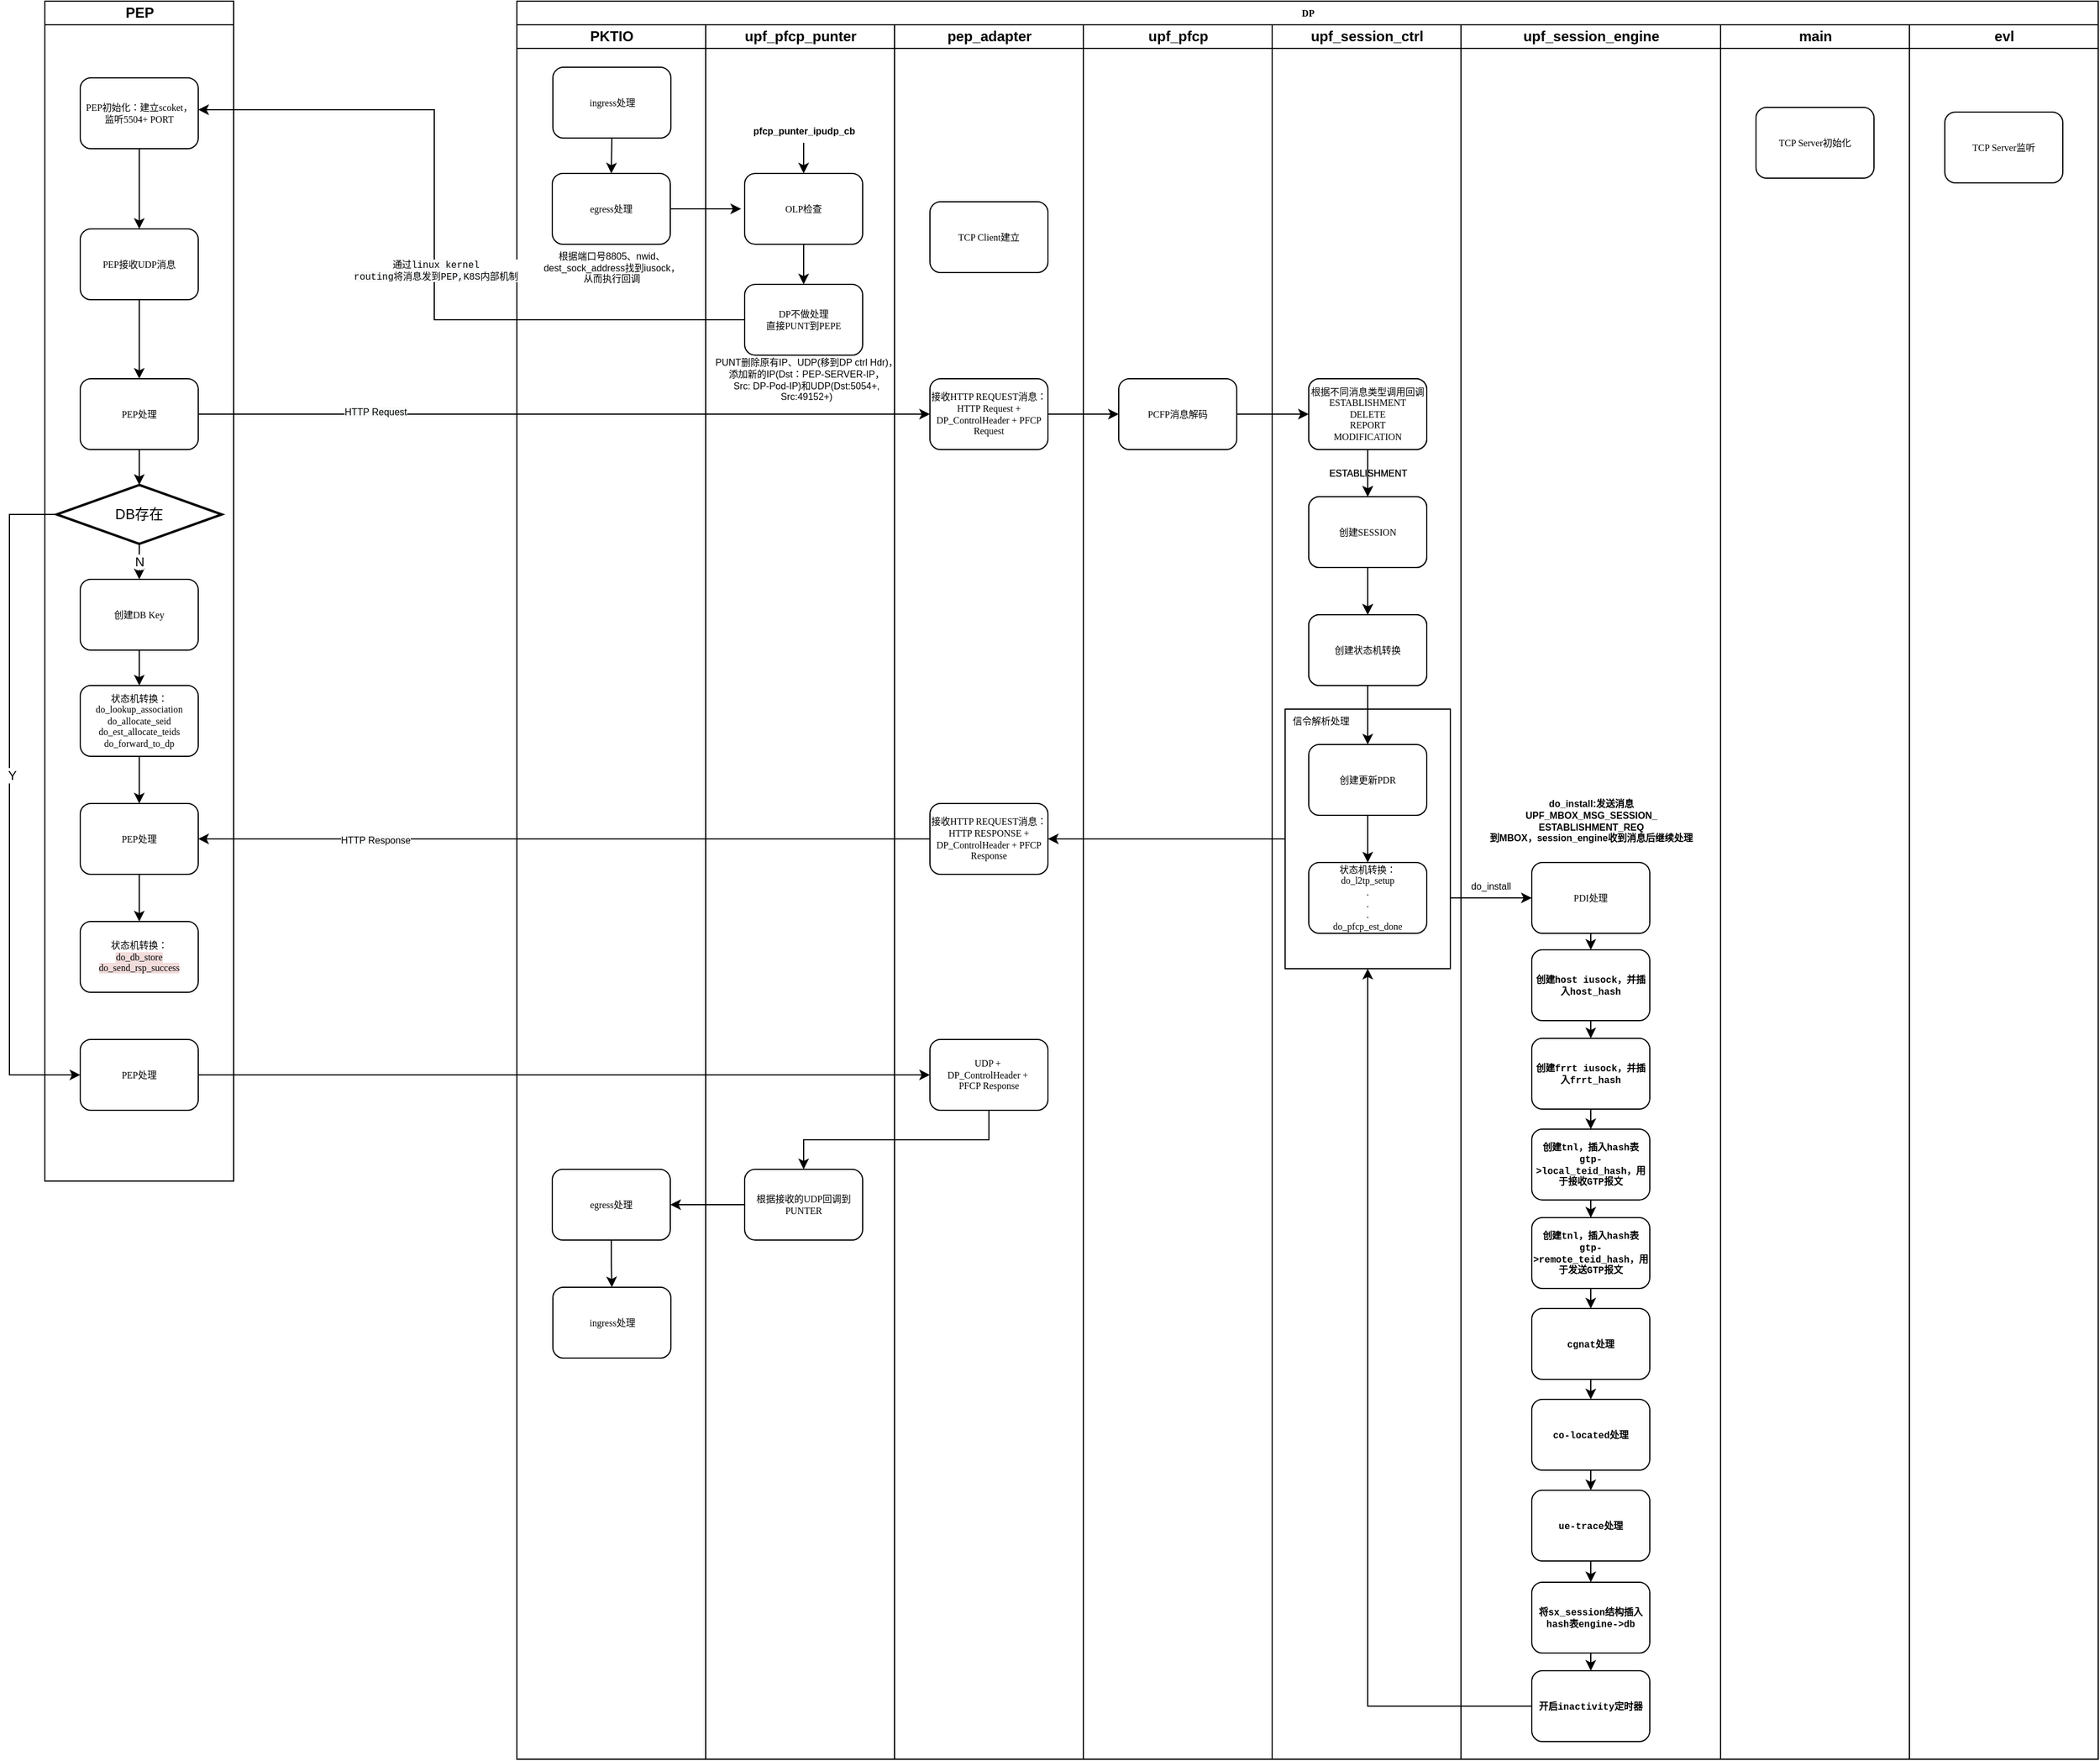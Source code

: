 <mxfile version="17.4.5" type="github" pages="2">
  <diagram name="Page-1" id="74e2e168-ea6b-b213-b513-2b3c1d86103e">
    <mxGraphModel dx="2081" dy="548" grid="1" gridSize="10" guides="1" tooltips="1" connect="1" arrows="1" fold="1" page="1" pageScale="1" pageWidth="1100" pageHeight="850" background="none" math="0" shadow="0">
      <root>
        <mxCell id="0" />
        <mxCell id="1" parent="0" />
        <mxCell id="77e6c97f196da883-1" value="DP" style="swimlane;html=1;childLayout=stackLayout;startSize=20;rounded=0;shadow=0;labelBackgroundColor=none;strokeWidth=1;fontFamily=Verdana;fontSize=8;align=center;" parent="1" vertex="1">
          <mxGeometry x="320" y="40" width="1340" height="1490" as="geometry" />
        </mxCell>
        <mxCell id="77e6c97f196da883-2" value="PKTIO" style="swimlane;html=1;startSize=20;fillColor=#FFFFFF;" parent="77e6c97f196da883-1" vertex="1">
          <mxGeometry y="20" width="160" height="1470" as="geometry" />
        </mxCell>
        <mxCell id="PcmKn_jxVm2dnXxpcMdr-72" value="ingress处理&lt;br&gt;" style="rounded=1;whiteSpace=wrap;html=1;shadow=0;labelBackgroundColor=none;strokeWidth=1;fontFamily=Verdana;fontSize=8;align=center;" parent="77e6c97f196da883-2" vertex="1">
          <mxGeometry x="30.5" y="36" width="100" height="60" as="geometry" />
        </mxCell>
        <mxCell id="PcmKn_jxVm2dnXxpcMdr-73" value="egress处理" style="rounded=1;whiteSpace=wrap;html=1;shadow=0;labelBackgroundColor=none;strokeWidth=1;fontFamily=Verdana;fontSize=8;align=center;" parent="77e6c97f196da883-2" vertex="1">
          <mxGeometry x="30" y="126" width="100" height="60" as="geometry" />
        </mxCell>
        <mxCell id="PcmKn_jxVm2dnXxpcMdr-80" style="edgeStyle=orthogonalEdgeStyle;rounded=0;orthogonalLoop=1;jettySize=auto;html=1;exitX=0.5;exitY=1;exitDx=0;exitDy=0;entryX=0.5;entryY=0;entryDx=0;entryDy=0;fontSize=12;fontColor=default;" parent="77e6c97f196da883-2" source="PcmKn_jxVm2dnXxpcMdr-72" target="PcmKn_jxVm2dnXxpcMdr-73" edge="1">
          <mxGeometry relative="1" as="geometry" />
        </mxCell>
        <mxCell id="OLZzonzuNLtUbl7lom3D-280" style="edgeStyle=orthogonalEdgeStyle;rounded=0;orthogonalLoop=1;jettySize=auto;html=1;entryX=0.5;entryY=0;entryDx=0;entryDy=0;" edge="1" parent="77e6c97f196da883-2" source="OLZzonzuNLtUbl7lom3D-277" target="OLZzonzuNLtUbl7lom3D-279">
          <mxGeometry relative="1" as="geometry" />
        </mxCell>
        <mxCell id="OLZzonzuNLtUbl7lom3D-277" value="egress处理" style="rounded=1;whiteSpace=wrap;html=1;shadow=0;labelBackgroundColor=none;strokeWidth=1;fontFamily=Verdana;fontSize=8;align=center;" vertex="1" parent="77e6c97f196da883-2">
          <mxGeometry x="30" y="970" width="100" height="60" as="geometry" />
        </mxCell>
        <mxCell id="OLZzonzuNLtUbl7lom3D-279" value="ingress处理&lt;br&gt;" style="rounded=1;whiteSpace=wrap;html=1;shadow=0;labelBackgroundColor=none;strokeWidth=1;fontFamily=Verdana;fontSize=8;align=center;" vertex="1" parent="77e6c97f196da883-2">
          <mxGeometry x="30.5" y="1070" width="100" height="60" as="geometry" />
        </mxCell>
        <mxCell id="OLZzonzuNLtUbl7lom3D-283" value="根据端口号8805、nwid、&lt;br style=&quot;font-size: 8px;&quot;&gt;dest_sock_address找到iusock，&lt;br style=&quot;font-size: 8px;&quot;&gt;从而执行回调" style="text;html=1;align=center;verticalAlign=middle;resizable=0;points=[];autosize=1;strokeColor=none;fillColor=none;fontSize=8;" vertex="1" parent="77e6c97f196da883-2">
          <mxGeometry x="15" y="186" width="130" height="40" as="geometry" />
        </mxCell>
        <mxCell id="77e6c97f196da883-4" value="pep_adapter" style="swimlane;html=1;startSize=20;" parent="77e6c97f196da883-1" vertex="1">
          <mxGeometry x="160" y="20" width="160" height="1470" as="geometry" />
        </mxCell>
        <mxCell id="77e6c97f196da883-5" value="upf_pfcp" style="swimlane;html=1;startSize=20;" parent="77e6c97f196da883-1" vertex="1">
          <mxGeometry x="320" y="20" width="160" height="1470" as="geometry" />
        </mxCell>
        <mxCell id="PcmKn_jxVm2dnXxpcMdr-3" style="edgeStyle=orthogonalEdgeStyle;rounded=0;orthogonalLoop=1;jettySize=auto;html=1;exitX=1;exitY=0.5;exitDx=0;exitDy=0;entryX=0;entryY=0.5;entryDx=0;entryDy=0;fontSize=8;fontColor=default;" parent="77e6c97f196da883-1" source="5H2dEKejfcK5RuCBQqFC-36" target="5H2dEKejfcK5RuCBQqFC-37" edge="1">
          <mxGeometry relative="1" as="geometry" />
        </mxCell>
        <mxCell id="77e6c97f196da883-6" value="upf_session_ctrl" style="swimlane;html=1;startSize=20;" parent="77e6c97f196da883-1" vertex="1">
          <mxGeometry x="480" y="20" width="160" height="1470" as="geometry" />
        </mxCell>
        <mxCell id="77e6c97f196da883-7" value="upf_session_ctrl" style="swimlane;html=1;startSize=20;" parent="77e6c97f196da883-1" vertex="1">
          <mxGeometry x="640" y="20" width="160" height="1470" as="geometry">
            <mxRectangle x="640" y="20" width="30" height="1000" as="alternateBounds" />
          </mxGeometry>
        </mxCell>
        <mxCell id="PcmKn_jxVm2dnXxpcMdr-50" value="&lt;span style=&quot;background-color: rgb(255 , 255 , 255)&quot;&gt;upf_pfcp_punter&lt;/span&gt;" style="swimlane;html=1;startSize=20;" parent="77e6c97f196da883-7" vertex="1">
          <mxGeometry x="-480" width="160" height="1470" as="geometry" />
        </mxCell>
        <mxCell id="PcmKn_jxVm2dnXxpcMdr-83" style="edgeStyle=orthogonalEdgeStyle;rounded=0;orthogonalLoop=1;jettySize=auto;html=1;exitX=0.5;exitY=1;exitDx=0;exitDy=0;entryX=0.5;entryY=0;entryDx=0;entryDy=0;fontSize=12;fontColor=default;" parent="PcmKn_jxVm2dnXxpcMdr-50" source="PcmKn_jxVm2dnXxpcMdr-70" target="PcmKn_jxVm2dnXxpcMdr-81" edge="1">
          <mxGeometry relative="1" as="geometry" />
        </mxCell>
        <mxCell id="PcmKn_jxVm2dnXxpcMdr-70" value="OLP检查" style="rounded=1;whiteSpace=wrap;html=1;shadow=0;labelBackgroundColor=none;strokeWidth=1;fontFamily=Verdana;fontSize=8;align=center;" parent="PcmKn_jxVm2dnXxpcMdr-50" vertex="1">
          <mxGeometry x="33" y="126" width="100" height="60" as="geometry" />
        </mxCell>
        <mxCell id="PcmKn_jxVm2dnXxpcMdr-81" value="DP不做处理&lt;br&gt;直接PUNT到PEPE" style="rounded=1;whiteSpace=wrap;html=1;shadow=0;labelBackgroundColor=none;strokeWidth=1;fontFamily=Verdana;fontSize=8;align=center;" parent="PcmKn_jxVm2dnXxpcMdr-50" vertex="1">
          <mxGeometry x="33" y="220" width="100" height="60" as="geometry" />
        </mxCell>
        <mxCell id="OLZzonzuNLtUbl7lom3D-273" value="根据接收的UDP回调到PUNTER" style="rounded=1;whiteSpace=wrap;html=1;shadow=0;labelBackgroundColor=none;strokeWidth=1;fontFamily=Verdana;fontSize=8;align=center;" vertex="1" parent="PcmKn_jxVm2dnXxpcMdr-50">
          <mxGeometry x="33" y="970" width="100" height="60" as="geometry" />
        </mxCell>
        <mxCell id="OLZzonzuNLtUbl7lom3D-289" style="edgeStyle=orthogonalEdgeStyle;rounded=0;orthogonalLoop=1;jettySize=auto;html=1;fontSize=8;" edge="1" parent="PcmKn_jxVm2dnXxpcMdr-50" source="OLZzonzuNLtUbl7lom3D-284" target="PcmKn_jxVm2dnXxpcMdr-70">
          <mxGeometry relative="1" as="geometry" />
        </mxCell>
        <mxCell id="OLZzonzuNLtUbl7lom3D-284" value="&lt;span style=&quot;font-weight: 700&quot;&gt;&lt;font style=&quot;font-size: 8px&quot;&gt;pfcp_punter_ipudp_cb&lt;/font&gt;&lt;/span&gt;" style="text;html=1;align=center;verticalAlign=middle;resizable=0;points=[];autosize=1;strokeColor=none;fillColor=none;fontSize=8;" vertex="1" parent="PcmKn_jxVm2dnXxpcMdr-50">
          <mxGeometry x="33" y="80" width="100" height="20" as="geometry" />
        </mxCell>
        <mxCell id="PcmKn_jxVm2dnXxpcMdr-52" value="pep_adapter" style="swimlane;html=1;startSize=20;" parent="77e6c97f196da883-7" vertex="1">
          <mxGeometry x="-320" width="160" height="1470" as="geometry" />
        </mxCell>
        <mxCell id="PcmKn_jxVm2dnXxpcMdr-51" value="接收HTTP REQUEST消息：&lt;br&gt;HTTP Request + DP_ControlHeader + PFCP Request" style="rounded=1;whiteSpace=wrap;html=1;shadow=0;labelBackgroundColor=none;strokeWidth=1;fontFamily=Verdana;fontSize=8;align=center;" parent="PcmKn_jxVm2dnXxpcMdr-52" vertex="1">
          <mxGeometry x="30" y="300" width="100" height="60" as="geometry" />
        </mxCell>
        <mxCell id="OLZzonzuNLtUbl7lom3D-62" value="接收HTTP REQUEST消息：&lt;br&gt;HTTP RESPONSE + DP_ControlHeader + PFCP Response" style="rounded=1;whiteSpace=wrap;html=1;shadow=0;labelBackgroundColor=none;strokeWidth=1;fontFamily=Verdana;fontSize=8;align=center;" vertex="1" parent="PcmKn_jxVm2dnXxpcMdr-52">
          <mxGeometry x="30" y="660" width="100" height="60" as="geometry" />
        </mxCell>
        <mxCell id="OLZzonzuNLtUbl7lom3D-144" value="TCP Client建立" style="rounded=1;whiteSpace=wrap;html=1;shadow=0;labelBackgroundColor=none;strokeWidth=1;fontFamily=Verdana;fontSize=8;align=center;" vertex="1" parent="PcmKn_jxVm2dnXxpcMdr-52">
          <mxGeometry x="30" y="150" width="100" height="60" as="geometry" />
        </mxCell>
        <mxCell id="OLZzonzuNLtUbl7lom3D-232" value="UDP +&amp;nbsp;&lt;br&gt;DP_ControlHeader +&amp;nbsp;&lt;br&gt;PFCP Response" style="rounded=1;whiteSpace=wrap;html=1;shadow=0;labelBackgroundColor=none;strokeWidth=1;fontFamily=Verdana;fontSize=8;align=center;" vertex="1" parent="PcmKn_jxVm2dnXxpcMdr-52">
          <mxGeometry x="30" y="860" width="100" height="60" as="geometry" />
        </mxCell>
        <mxCell id="OLZzonzuNLtUbl7lom3D-286" value="PUNT删除原有IP、UDP(移到DP ctrl Hdr)，&lt;br&gt;添加新的IP(Dst：PEP-SERVER-IP，&lt;br&gt;Src: DP-Pod-IP)和UDP(Dst:5054+, &lt;br&gt;Src:49152+)" style="text;html=1;align=center;verticalAlign=middle;resizable=0;points=[];autosize=1;strokeColor=none;fillColor=none;fontSize=8;" vertex="1" parent="PcmKn_jxVm2dnXxpcMdr-52">
          <mxGeometry x="-160" y="276" width="170" height="50" as="geometry" />
        </mxCell>
        <mxCell id="PcmKn_jxVm2dnXxpcMdr-54" value="upf_pfcp" style="swimlane;html=1;startSize=20;" parent="77e6c97f196da883-7" vertex="1">
          <mxGeometry x="-160" width="160" height="1470" as="geometry" />
        </mxCell>
        <mxCell id="PcmKn_jxVm2dnXxpcMdr-53" value="PCFP消息解码" style="rounded=1;whiteSpace=wrap;html=1;shadow=0;labelBackgroundColor=none;strokeWidth=1;fontFamily=Verdana;fontSize=8;align=center;" parent="PcmKn_jxVm2dnXxpcMdr-54" vertex="1">
          <mxGeometry x="30" y="300" width="100" height="60" as="geometry" />
        </mxCell>
        <mxCell id="PcmKn_jxVm2dnXxpcMdr-4" value="" style="rounded=0;whiteSpace=wrap;html=1;labelBackgroundColor=none;labelBorderColor=none;fontSize=8;fontColor=default;" parent="77e6c97f196da883-7" vertex="1">
          <mxGeometry x="11" y="580" width="140" height="220" as="geometry" />
        </mxCell>
        <mxCell id="5H2dEKejfcK5RuCBQqFC-23" value="首先构造RESPONSE报文" style="rounded=1;whiteSpace=wrap;html=1;shadow=0;labelBackgroundColor=none;strokeWidth=1;fontFamily=Verdana;fontSize=8;align=center;" parent="77e6c97f196da883-7" vertex="1">
          <mxGeometry x="31" y="400" width="100" height="60" as="geometry" />
        </mxCell>
        <mxCell id="5H2dEKejfcK5RuCBQqFC-27" value="创建状态机转换" style="rounded=1;whiteSpace=wrap;html=1;shadow=0;labelBackgroundColor=none;strokeWidth=1;fontFamily=Verdana;fontSize=8;align=center;" parent="77e6c97f196da883-7" vertex="1">
          <mxGeometry x="31" y="500" width="100" height="60" as="geometry" />
        </mxCell>
        <mxCell id="5H2dEKejfcK5RuCBQqFC-28" style="edgeStyle=orthogonalEdgeStyle;rounded=0;orthogonalLoop=1;jettySize=auto;html=1;exitX=0.5;exitY=1;exitDx=0;exitDy=0;entryX=0.5;entryY=0;entryDx=0;entryDy=0;fontSize=8;fontColor=default;" parent="77e6c97f196da883-7" source="5H2dEKejfcK5RuCBQqFC-23" target="5H2dEKejfcK5RuCBQqFC-27" edge="1">
          <mxGeometry relative="1" as="geometry" />
        </mxCell>
        <mxCell id="5H2dEKejfcK5RuCBQqFC-29" value="创建更新PDR" style="rounded=1;whiteSpace=wrap;html=1;shadow=0;labelBackgroundColor=none;strokeWidth=1;fontFamily=Verdana;fontSize=8;align=center;" parent="77e6c97f196da883-7" vertex="1">
          <mxGeometry x="31" y="610" width="100" height="60" as="geometry" />
        </mxCell>
        <mxCell id="PcmKn_jxVm2dnXxpcMdr-1" style="edgeStyle=orthogonalEdgeStyle;rounded=0;orthogonalLoop=1;jettySize=auto;html=1;exitX=0.5;exitY=1;exitDx=0;exitDy=0;entryX=0.5;entryY=0;entryDx=0;entryDy=0;fontSize=8;fontColor=default;" parent="77e6c97f196da883-7" source="5H2dEKejfcK5RuCBQqFC-27" target="5H2dEKejfcK5RuCBQqFC-29" edge="1">
          <mxGeometry relative="1" as="geometry" />
        </mxCell>
        <mxCell id="PcmKn_jxVm2dnXxpcMdr-16" style="edgeStyle=orthogonalEdgeStyle;rounded=0;orthogonalLoop=1;jettySize=auto;html=1;exitX=0.5;exitY=1;exitDx=0;exitDy=0;entryX=0.5;entryY=0;entryDx=0;entryDy=0;fontSize=8;fontColor=default;" parent="77e6c97f196da883-7" source="5H2dEKejfcK5RuCBQqFC-30" target="5H2dEKejfcK5RuCBQqFC-23" edge="1">
          <mxGeometry relative="1" as="geometry" />
        </mxCell>
        <mxCell id="5H2dEKejfcK5RuCBQqFC-30" value="根据不同消息类型调用回调&lt;br&gt;ESTABLISHMENT&lt;br&gt;DELETE&lt;br&gt;REPORT&lt;br&gt;MODIFICATION" style="rounded=1;whiteSpace=wrap;html=1;shadow=0;labelBackgroundColor=none;strokeWidth=1;fontFamily=Verdana;fontSize=8;align=center;" parent="77e6c97f196da883-7" vertex="1">
          <mxGeometry x="31" y="300" width="100" height="60" as="geometry" />
        </mxCell>
        <mxCell id="5H2dEKejfcK5RuCBQqFC-36" value="状态机转换：&lt;br&gt;do_l2tp_setup&lt;br&gt;.&lt;br&gt;.&lt;br&gt;.&lt;br&gt;do_pfcp_est_done" style="rounded=1;whiteSpace=wrap;html=1;shadow=0;labelBackgroundColor=none;strokeWidth=1;fontFamily=Verdana;fontSize=8;align=center;" parent="77e6c97f196da883-7" vertex="1">
          <mxGeometry x="31" y="710" width="100" height="60" as="geometry" />
        </mxCell>
        <mxCell id="PcmKn_jxVm2dnXxpcMdr-2" style="edgeStyle=orthogonalEdgeStyle;rounded=0;orthogonalLoop=1;jettySize=auto;html=1;exitX=0.5;exitY=1;exitDx=0;exitDy=0;entryX=0.5;entryY=0;entryDx=0;entryDy=0;fontSize=8;fontColor=default;" parent="77e6c97f196da883-7" source="5H2dEKejfcK5RuCBQqFC-29" target="5H2dEKejfcK5RuCBQqFC-36" edge="1">
          <mxGeometry relative="1" as="geometry" />
        </mxCell>
        <mxCell id="PcmKn_jxVm2dnXxpcMdr-5" value="信令解析处理" style="text;html=1;align=center;verticalAlign=middle;resizable=0;points=[];autosize=1;strokeColor=none;fillColor=none;fontSize=8;fontColor=default;" parent="77e6c97f196da883-7" vertex="1">
          <mxGeometry x="11" y="580" width="60" height="20" as="geometry" />
        </mxCell>
        <mxCell id="5H2dEKejfcK5RuCBQqFC-33" value="ESTABLISHMENT" style="text;html=1;align=center;verticalAlign=middle;resizable=0;points=[];autosize=1;strokeColor=none;fillColor=none;fontSize=8;fontColor=default;" parent="77e6c97f196da883-7" vertex="1">
          <mxGeometry x="41" y="370" width="80" height="20" as="geometry" />
        </mxCell>
        <mxCell id="PcmKn_jxVm2dnXxpcMdr-55" value="" style="rounded=0;whiteSpace=wrap;html=1;labelBackgroundColor=none;labelBorderColor=none;fontSize=8;fontColor=default;" parent="77e6c97f196da883-7" vertex="1">
          <mxGeometry x="11" y="580" width="140" height="220" as="geometry" />
        </mxCell>
        <mxCell id="PcmKn_jxVm2dnXxpcMdr-56" style="edgeStyle=orthogonalEdgeStyle;rounded=0;orthogonalLoop=1;jettySize=auto;html=1;exitX=0.5;exitY=1;exitDx=0;exitDy=0;entryX=0.5;entryY=0;entryDx=0;entryDy=0;fontSize=8;fontColor=default;" parent="77e6c97f196da883-7" source="PcmKn_jxVm2dnXxpcMdr-57" target="PcmKn_jxVm2dnXxpcMdr-59" edge="1">
          <mxGeometry relative="1" as="geometry" />
        </mxCell>
        <mxCell id="PcmKn_jxVm2dnXxpcMdr-57" value="创建SESSION" style="rounded=1;whiteSpace=wrap;html=1;shadow=0;labelBackgroundColor=none;strokeWidth=1;fontFamily=Verdana;fontSize=8;align=center;" parent="77e6c97f196da883-7" vertex="1">
          <mxGeometry x="31" y="400" width="100" height="60" as="geometry" />
        </mxCell>
        <mxCell id="PcmKn_jxVm2dnXxpcMdr-58" style="edgeStyle=orthogonalEdgeStyle;rounded=0;orthogonalLoop=1;jettySize=auto;html=1;exitX=0.5;exitY=1;exitDx=0;exitDy=0;entryX=0.5;entryY=0;entryDx=0;entryDy=0;fontSize=8;fontColor=default;" parent="77e6c97f196da883-7" source="PcmKn_jxVm2dnXxpcMdr-59" target="PcmKn_jxVm2dnXxpcMdr-61" edge="1">
          <mxGeometry relative="1" as="geometry" />
        </mxCell>
        <mxCell id="PcmKn_jxVm2dnXxpcMdr-59" value="创建状态机转换" style="rounded=1;whiteSpace=wrap;html=1;shadow=0;labelBackgroundColor=none;strokeWidth=1;fontFamily=Verdana;fontSize=8;align=center;" parent="77e6c97f196da883-7" vertex="1">
          <mxGeometry x="31" y="500" width="100" height="60" as="geometry" />
        </mxCell>
        <mxCell id="PcmKn_jxVm2dnXxpcMdr-60" style="edgeStyle=orthogonalEdgeStyle;rounded=0;orthogonalLoop=1;jettySize=auto;html=1;exitX=0.5;exitY=1;exitDx=0;exitDy=0;entryX=0.5;entryY=0;entryDx=0;entryDy=0;fontSize=8;fontColor=default;" parent="77e6c97f196da883-7" source="PcmKn_jxVm2dnXxpcMdr-61" target="PcmKn_jxVm2dnXxpcMdr-64" edge="1">
          <mxGeometry relative="1" as="geometry" />
        </mxCell>
        <mxCell id="PcmKn_jxVm2dnXxpcMdr-61" value="创建更新PDR" style="rounded=1;whiteSpace=wrap;html=1;shadow=0;labelBackgroundColor=none;strokeWidth=1;fontFamily=Verdana;fontSize=8;align=center;" parent="77e6c97f196da883-7" vertex="1">
          <mxGeometry x="31" y="610" width="100" height="60" as="geometry" />
        </mxCell>
        <mxCell id="PcmKn_jxVm2dnXxpcMdr-62" style="edgeStyle=orthogonalEdgeStyle;rounded=0;orthogonalLoop=1;jettySize=auto;html=1;exitX=0.5;exitY=1;exitDx=0;exitDy=0;entryX=0.5;entryY=0;entryDx=0;entryDy=0;fontSize=8;fontColor=default;" parent="77e6c97f196da883-7" source="PcmKn_jxVm2dnXxpcMdr-63" target="PcmKn_jxVm2dnXxpcMdr-57" edge="1">
          <mxGeometry relative="1" as="geometry" />
        </mxCell>
        <mxCell id="PcmKn_jxVm2dnXxpcMdr-63" value="根据不同消息类型调用回调&lt;br&gt;ESTABLISHMENT&lt;br&gt;DELETE&lt;br&gt;REPORT&lt;br&gt;MODIFICATION" style="rounded=1;whiteSpace=wrap;html=1;shadow=0;labelBackgroundColor=none;strokeWidth=1;fontFamily=Verdana;fontSize=8;align=center;" parent="77e6c97f196da883-7" vertex="1">
          <mxGeometry x="31" y="300" width="100" height="60" as="geometry" />
        </mxCell>
        <mxCell id="PcmKn_jxVm2dnXxpcMdr-64" value="状态机转换：&lt;br&gt;do_l2tp_setup&lt;br&gt;.&lt;br&gt;.&lt;br&gt;.&lt;br&gt;do_pfcp_est_done" style="rounded=1;whiteSpace=wrap;html=1;shadow=0;labelBackgroundColor=none;strokeWidth=1;fontFamily=Verdana;fontSize=8;align=center;" parent="77e6c97f196da883-7" vertex="1">
          <mxGeometry x="31" y="710" width="100" height="60" as="geometry" />
        </mxCell>
        <mxCell id="PcmKn_jxVm2dnXxpcMdr-65" value="信令解析处理" style="text;html=1;align=center;verticalAlign=middle;resizable=0;points=[];autosize=1;strokeColor=none;fillColor=none;fontSize=8;fontColor=default;" parent="77e6c97f196da883-7" vertex="1">
          <mxGeometry x="11" y="580" width="60" height="20" as="geometry" />
        </mxCell>
        <mxCell id="PcmKn_jxVm2dnXxpcMdr-66" value="ESTABLISHMENT" style="text;html=1;align=center;verticalAlign=middle;resizable=0;points=[];autosize=1;strokeColor=none;fillColor=none;fontSize=8;fontColor=default;" parent="77e6c97f196da883-7" vertex="1">
          <mxGeometry x="41" y="370" width="80" height="20" as="geometry" />
        </mxCell>
        <mxCell id="7Y10AMbQhOi3CfOI5dwk-29" style="edgeStyle=orthogonalEdgeStyle;rounded=0;orthogonalLoop=1;jettySize=auto;html=1;entryX=1;entryY=0.5;entryDx=0;entryDy=0;" edge="1" parent="77e6c97f196da883-7" source="PcmKn_jxVm2dnXxpcMdr-55" target="OLZzonzuNLtUbl7lom3D-62">
          <mxGeometry relative="1" as="geometry">
            <mxPoint x="-910" y="690" as="targetPoint" />
          </mxGeometry>
        </mxCell>
        <mxCell id="OLZzonzuNLtUbl7lom3D-65" style="edgeStyle=orthogonalEdgeStyle;rounded=0;orthogonalLoop=1;jettySize=auto;html=1;exitX=1;exitY=0.5;exitDx=0;exitDy=0;entryX=0;entryY=0.5;entryDx=0;entryDy=0;" edge="1" parent="77e6c97f196da883-7" source="PcmKn_jxVm2dnXxpcMdr-51" target="PcmKn_jxVm2dnXxpcMdr-53">
          <mxGeometry relative="1" as="geometry" />
        </mxCell>
        <mxCell id="OLZzonzuNLtUbl7lom3D-66" style="edgeStyle=orthogonalEdgeStyle;rounded=0;orthogonalLoop=1;jettySize=auto;html=1;exitX=1;exitY=0.5;exitDx=0;exitDy=0;entryX=0;entryY=0.5;entryDx=0;entryDy=0;" edge="1" parent="77e6c97f196da883-7" source="PcmKn_jxVm2dnXxpcMdr-53" target="PcmKn_jxVm2dnXxpcMdr-63">
          <mxGeometry relative="1" as="geometry" />
        </mxCell>
        <mxCell id="OLZzonzuNLtUbl7lom3D-275" style="edgeStyle=orthogonalEdgeStyle;rounded=0;orthogonalLoop=1;jettySize=auto;html=1;entryX=0.5;entryY=0;entryDx=0;entryDy=0;exitX=0.5;exitY=1;exitDx=0;exitDy=0;" edge="1" parent="77e6c97f196da883-7" source="OLZzonzuNLtUbl7lom3D-232" target="OLZzonzuNLtUbl7lom3D-273">
          <mxGeometry relative="1" as="geometry">
            <mxPoint x="-240" y="930" as="sourcePoint" />
          </mxGeometry>
        </mxCell>
        <mxCell id="PcmKn_jxVm2dnXxpcMdr-68" value="upf_session_engine" style="swimlane;html=1;startSize=20;" parent="77e6c97f196da883-1" vertex="1">
          <mxGeometry x="800" y="20" width="220" height="1470" as="geometry" />
        </mxCell>
        <mxCell id="7Y10AMbQhOi3CfOI5dwk-19" style="edgeStyle=orthogonalEdgeStyle;rounded=0;orthogonalLoop=1;jettySize=auto;html=1;exitX=0.5;exitY=1;exitDx=0;exitDy=0;entryX=0.5;entryY=0;entryDx=0;entryDy=0;" edge="1" parent="PcmKn_jxVm2dnXxpcMdr-68" source="5H2dEKejfcK5RuCBQqFC-37" target="7Y10AMbQhOi3CfOI5dwk-1">
          <mxGeometry relative="1" as="geometry" />
        </mxCell>
        <mxCell id="5H2dEKejfcK5RuCBQqFC-37" value="PDI处理" style="rounded=1;whiteSpace=wrap;html=1;shadow=0;labelBackgroundColor=none;strokeWidth=1;fontFamily=Verdana;fontSize=8;align=center;" parent="PcmKn_jxVm2dnXxpcMdr-68" vertex="1">
          <mxGeometry x="60" y="710" width="100" height="60" as="geometry" />
        </mxCell>
        <mxCell id="PcmKn_jxVm2dnXxpcMdr-6" value="do_install" style="text;html=1;align=center;verticalAlign=middle;resizable=0;points=[];autosize=1;strokeColor=none;fillColor=none;fontSize=8;fontColor=default;" parent="PcmKn_jxVm2dnXxpcMdr-68" vertex="1">
          <mxGeometry y="720" width="50" height="20" as="geometry" />
        </mxCell>
        <mxCell id="PcmKn_jxVm2dnXxpcMdr-89" value="do_install:发送消息&lt;br&gt;&lt;span&gt;UPF_MBOX_MSG_SESSION_&lt;br&gt;ESTABLISHMENT_REQ&lt;br&gt;到MBOX，session_engine收到消息后继续处理&lt;br&gt;&lt;/span&gt;" style="text;html=1;align=center;verticalAlign=middle;resizable=0;points=[];autosize=1;strokeColor=none;fillColor=none;fontSize=8;fontColor=default;fontStyle=1" parent="PcmKn_jxVm2dnXxpcMdr-68" vertex="1">
          <mxGeometry x="15" y="650" width="190" height="50" as="geometry" />
        </mxCell>
        <mxCell id="7Y10AMbQhOi3CfOI5dwk-20" style="edgeStyle=orthogonalEdgeStyle;rounded=0;orthogonalLoop=1;jettySize=auto;html=1;exitX=0.5;exitY=1;exitDx=0;exitDy=0;entryX=0.5;entryY=0;entryDx=0;entryDy=0;" edge="1" parent="PcmKn_jxVm2dnXxpcMdr-68" source="7Y10AMbQhOi3CfOI5dwk-1" target="7Y10AMbQhOi3CfOI5dwk-2">
          <mxGeometry relative="1" as="geometry" />
        </mxCell>
        <mxCell id="7Y10AMbQhOi3CfOI5dwk-1" value="&lt;span style=&quot;font-weight: bold ; font-family: &amp;#34;microsoft yahei&amp;#34;&quot;&gt;创建&lt;/span&gt;&lt;span style=&quot;font-weight: bold ; font-family: &amp;#34;courier new&amp;#34;&quot;&gt;host iusock&lt;/span&gt;&lt;span style=&quot;font-weight: bold ; font-family: &amp;#34;microsoft yahei&amp;#34;&quot;&gt;，并插入&lt;/span&gt;&lt;span style=&quot;font-weight: bold ; font-family: &amp;#34;courier new&amp;#34;&quot;&gt;host_hash&lt;/span&gt;" style="rounded=1;whiteSpace=wrap;html=1;shadow=0;labelBackgroundColor=none;strokeWidth=1;fontFamily=Verdana;fontSize=8;align=center;" vertex="1" parent="PcmKn_jxVm2dnXxpcMdr-68">
          <mxGeometry x="60" y="784" width="100" height="60" as="geometry" />
        </mxCell>
        <mxCell id="7Y10AMbQhOi3CfOI5dwk-21" style="edgeStyle=orthogonalEdgeStyle;rounded=0;orthogonalLoop=1;jettySize=auto;html=1;exitX=0.5;exitY=1;exitDx=0;exitDy=0;entryX=0.5;entryY=0;entryDx=0;entryDy=0;" edge="1" parent="PcmKn_jxVm2dnXxpcMdr-68" source="7Y10AMbQhOi3CfOI5dwk-2" target="7Y10AMbQhOi3CfOI5dwk-3">
          <mxGeometry relative="1" as="geometry" />
        </mxCell>
        <mxCell id="7Y10AMbQhOi3CfOI5dwk-2" value="&lt;span style=&quot;font-weight: bold ; font-family: &amp;#34;microsoft yahei&amp;#34;&quot;&gt;创建&lt;/span&gt;&lt;span style=&quot;font-weight: bold ; font-family: &amp;#34;courier new&amp;#34;&quot;&gt;frrt iusock&lt;/span&gt;&lt;span style=&quot;font-weight: bold ; font-family: &amp;#34;microsoft yahei&amp;#34;&quot;&gt;，并插入&lt;/span&gt;&lt;span style=&quot;font-weight: bold ; font-family: &amp;#34;courier new&amp;#34;&quot;&gt;frrt_hash&lt;/span&gt;" style="rounded=1;whiteSpace=wrap;html=1;shadow=0;labelBackgroundColor=none;strokeWidth=1;fontFamily=Verdana;fontSize=8;align=center;" vertex="1" parent="PcmKn_jxVm2dnXxpcMdr-68">
          <mxGeometry x="60" y="859" width="100" height="60" as="geometry" />
        </mxCell>
        <mxCell id="7Y10AMbQhOi3CfOI5dwk-22" style="edgeStyle=orthogonalEdgeStyle;rounded=0;orthogonalLoop=1;jettySize=auto;html=1;exitX=0.5;exitY=1;exitDx=0;exitDy=0;" edge="1" parent="PcmKn_jxVm2dnXxpcMdr-68" source="7Y10AMbQhOi3CfOI5dwk-3" target="7Y10AMbQhOi3CfOI5dwk-11">
          <mxGeometry relative="1" as="geometry" />
        </mxCell>
        <mxCell id="7Y10AMbQhOi3CfOI5dwk-3" value="&lt;span style=&quot;font-weight: bold ; font-family: &amp;#34;microsoft yahei&amp;#34;&quot;&gt;创建&lt;/span&gt;&lt;span style=&quot;font-weight: bold ; font-family: &amp;#34;courier new&amp;#34;&quot;&gt;tnl&lt;/span&gt;&lt;span style=&quot;font-weight: bold ; font-family: &amp;#34;microsoft yahei&amp;#34;&quot;&gt;，插入&lt;/span&gt;&lt;span style=&quot;font-weight: bold ; font-family: &amp;#34;courier new&amp;#34;&quot;&gt;hash&lt;/span&gt;&lt;span style=&quot;font-weight: bold ; font-family: &amp;#34;microsoft yahei&amp;#34;&quot;&gt;表&lt;/span&gt;&lt;span style=&quot;font-weight: bold ; font-family: &amp;#34;courier new&amp;#34;&quot;&gt;gtp-&amp;gt;local_teid_hash&lt;/span&gt;&lt;span style=&quot;font-weight: bold ; font-family: &amp;#34;microsoft yahei&amp;#34;&quot;&gt;，用于接收&lt;/span&gt;&lt;span style=&quot;font-weight: bold ; font-family: &amp;#34;courier new&amp;#34;&quot;&gt;GTP&lt;/span&gt;&lt;span style=&quot;font-weight: bold ; font-family: &amp;#34;microsoft yahei&amp;#34;&quot;&gt;报文&lt;/span&gt;" style="rounded=1;whiteSpace=wrap;html=1;shadow=0;labelBackgroundColor=none;strokeWidth=1;fontFamily=Verdana;fontSize=8;align=center;" vertex="1" parent="PcmKn_jxVm2dnXxpcMdr-68">
          <mxGeometry x="60" y="936" width="100" height="60" as="geometry" />
        </mxCell>
        <mxCell id="7Y10AMbQhOi3CfOI5dwk-23" style="edgeStyle=orthogonalEdgeStyle;rounded=0;orthogonalLoop=1;jettySize=auto;html=1;exitX=0.5;exitY=1;exitDx=0;exitDy=0;entryX=0.5;entryY=0;entryDx=0;entryDy=0;" edge="1" parent="PcmKn_jxVm2dnXxpcMdr-68" source="7Y10AMbQhOi3CfOI5dwk-11" target="7Y10AMbQhOi3CfOI5dwk-14">
          <mxGeometry relative="1" as="geometry" />
        </mxCell>
        <mxCell id="7Y10AMbQhOi3CfOI5dwk-11" value="&lt;span style=&quot;font-weight: bold ; font-family: &amp;#34;microsoft yahei&amp;#34;&quot;&gt;创建&lt;/span&gt;&lt;span style=&quot;font-weight: bold ; font-family: &amp;#34;courier new&amp;#34;&quot;&gt;tnl&lt;/span&gt;&lt;span style=&quot;font-weight: bold ; font-family: &amp;#34;microsoft yahei&amp;#34;&quot;&gt;，插入&lt;/span&gt;&lt;span style=&quot;font-weight: bold ; font-family: &amp;#34;courier new&amp;#34;&quot;&gt;hash&lt;/span&gt;&lt;span style=&quot;font-weight: bold ; font-family: &amp;#34;microsoft yahei&amp;#34;&quot;&gt;表&lt;/span&gt;&lt;span style=&quot;font-weight: bold ; font-family: &amp;#34;courier new&amp;#34;&quot;&gt;gtp-&amp;gt;remote_teid_hash&lt;/span&gt;&lt;span style=&quot;font-weight: bold ; font-family: &amp;#34;microsoft yahei&amp;#34;&quot;&gt;，用于发送&lt;/span&gt;&lt;span style=&quot;font-weight: bold ; font-family: &amp;#34;courier new&amp;#34;&quot;&gt;GTP&lt;/span&gt;&lt;span style=&quot;font-weight: bold ; font-family: &amp;#34;microsoft yahei&amp;#34;&quot;&gt;报文&lt;/span&gt;" style="rounded=1;whiteSpace=wrap;html=1;shadow=0;labelBackgroundColor=none;strokeWidth=1;fontFamily=Verdana;fontSize=8;align=center;" vertex="1" parent="PcmKn_jxVm2dnXxpcMdr-68">
          <mxGeometry x="60" y="1011" width="100" height="60" as="geometry" />
        </mxCell>
        <mxCell id="7Y10AMbQhOi3CfOI5dwk-24" style="edgeStyle=orthogonalEdgeStyle;rounded=0;orthogonalLoop=1;jettySize=auto;html=1;exitX=0.5;exitY=1;exitDx=0;exitDy=0;entryX=0.5;entryY=0;entryDx=0;entryDy=0;" edge="1" parent="PcmKn_jxVm2dnXxpcMdr-68" source="7Y10AMbQhOi3CfOI5dwk-14" target="7Y10AMbQhOi3CfOI5dwk-15">
          <mxGeometry relative="1" as="geometry" />
        </mxCell>
        <mxCell id="7Y10AMbQhOi3CfOI5dwk-14" value="&lt;span style=&quot;font-weight: bold ; font-family: &amp;#34;courier new&amp;#34;&quot;&gt;cgnat&lt;/span&gt;&lt;span style=&quot;font-weight: bold ; font-family: &amp;#34;microsoft yahei&amp;#34;&quot;&gt;处理&lt;/span&gt;" style="rounded=1;whiteSpace=wrap;html=1;shadow=0;labelBackgroundColor=none;strokeWidth=1;fontFamily=Verdana;fontSize=8;align=center;" vertex="1" parent="PcmKn_jxVm2dnXxpcMdr-68">
          <mxGeometry x="60" y="1088" width="100" height="60" as="geometry" />
        </mxCell>
        <mxCell id="7Y10AMbQhOi3CfOI5dwk-25" style="edgeStyle=orthogonalEdgeStyle;rounded=0;orthogonalLoop=1;jettySize=auto;html=1;exitX=0.5;exitY=1;exitDx=0;exitDy=0;entryX=0.5;entryY=0;entryDx=0;entryDy=0;" edge="1" parent="PcmKn_jxVm2dnXxpcMdr-68" source="7Y10AMbQhOi3CfOI5dwk-15" target="7Y10AMbQhOi3CfOI5dwk-16">
          <mxGeometry relative="1" as="geometry" />
        </mxCell>
        <mxCell id="7Y10AMbQhOi3CfOI5dwk-15" value="&lt;span style=&quot;font-weight: bold ; font-family: &amp;#34;courier new&amp;#34;&quot;&gt;co-located&lt;/span&gt;&lt;span style=&quot;font-weight: bold ; font-family: &amp;#34;microsoft yahei&amp;#34;&quot;&gt;处理&lt;/span&gt;" style="rounded=1;whiteSpace=wrap;html=1;shadow=0;labelBackgroundColor=none;strokeWidth=1;fontFamily=Verdana;fontSize=8;align=center;" vertex="1" parent="PcmKn_jxVm2dnXxpcMdr-68">
          <mxGeometry x="60" y="1165" width="100" height="60" as="geometry" />
        </mxCell>
        <mxCell id="7Y10AMbQhOi3CfOI5dwk-26" style="edgeStyle=orthogonalEdgeStyle;rounded=0;orthogonalLoop=1;jettySize=auto;html=1;exitX=0.5;exitY=1;exitDx=0;exitDy=0;entryX=0.5;entryY=0;entryDx=0;entryDy=0;" edge="1" parent="PcmKn_jxVm2dnXxpcMdr-68" source="7Y10AMbQhOi3CfOI5dwk-16" target="7Y10AMbQhOi3CfOI5dwk-17">
          <mxGeometry relative="1" as="geometry" />
        </mxCell>
        <mxCell id="7Y10AMbQhOi3CfOI5dwk-16" value="&lt;span style=&quot;font-weight: bold ; font-family: &amp;#34;courier new&amp;#34;&quot;&gt;ue-trace&lt;/span&gt;&lt;span style=&quot;font-weight: bold ; font-family: &amp;#34;microsoft yahei&amp;#34;&quot;&gt;处理&lt;/span&gt;" style="rounded=1;whiteSpace=wrap;html=1;shadow=0;labelBackgroundColor=none;strokeWidth=1;fontFamily=Verdana;fontSize=8;align=center;" vertex="1" parent="PcmKn_jxVm2dnXxpcMdr-68">
          <mxGeometry x="60" y="1242" width="100" height="60" as="geometry" />
        </mxCell>
        <mxCell id="7Y10AMbQhOi3CfOI5dwk-27" style="edgeStyle=orthogonalEdgeStyle;rounded=0;orthogonalLoop=1;jettySize=auto;html=1;exitX=0.5;exitY=1;exitDx=0;exitDy=0;entryX=0.5;entryY=0;entryDx=0;entryDy=0;" edge="1" parent="PcmKn_jxVm2dnXxpcMdr-68" source="7Y10AMbQhOi3CfOI5dwk-17" target="7Y10AMbQhOi3CfOI5dwk-18">
          <mxGeometry relative="1" as="geometry" />
        </mxCell>
        <mxCell id="7Y10AMbQhOi3CfOI5dwk-17" value="&lt;span style=&quot;font-weight: bold ; font-family: &amp;#34;microsoft yahei&amp;#34;&quot;&gt;将&lt;/span&gt;&lt;span style=&quot;font-weight: bold ; font-family: &amp;#34;courier new&amp;#34;&quot;&gt;sx_session&lt;/span&gt;&lt;span style=&quot;font-weight: bold ; font-family: &amp;#34;microsoft yahei&amp;#34;&quot;&gt;结构插入&lt;/span&gt;&lt;span style=&quot;font-weight: bold ; font-family: &amp;#34;courier new&amp;#34;&quot;&gt;hash&lt;/span&gt;&lt;span style=&quot;font-weight: bold ; font-family: &amp;#34;microsoft yahei&amp;#34;&quot;&gt;表&lt;/span&gt;&lt;span style=&quot;font-weight: bold ; font-family: &amp;#34;courier new&amp;#34;&quot;&gt;engine-&amp;gt;db&lt;/span&gt;" style="rounded=1;whiteSpace=wrap;html=1;shadow=0;labelBackgroundColor=none;strokeWidth=1;fontFamily=Verdana;fontSize=8;align=center;" vertex="1" parent="PcmKn_jxVm2dnXxpcMdr-68">
          <mxGeometry x="60" y="1320" width="100" height="60" as="geometry" />
        </mxCell>
        <mxCell id="7Y10AMbQhOi3CfOI5dwk-18" value="&lt;span style=&quot;font-weight: bold ; font-family: &amp;#34;microsoft yahei&amp;#34;&quot;&gt;开启&lt;/span&gt;&lt;span style=&quot;font-weight: bold ; font-family: &amp;#34;courier new&amp;#34;&quot;&gt;inactivity&lt;/span&gt;&lt;span style=&quot;font-weight: bold ; font-family: &amp;#34;microsoft yahei&amp;#34;&quot;&gt;定时器&lt;/span&gt;" style="rounded=1;whiteSpace=wrap;html=1;shadow=0;labelBackgroundColor=none;strokeWidth=1;fontFamily=Verdana;fontSize=8;align=center;" vertex="1" parent="PcmKn_jxVm2dnXxpcMdr-68">
          <mxGeometry x="60" y="1395" width="100" height="60" as="geometry" />
        </mxCell>
        <mxCell id="7Y10AMbQhOi3CfOI5dwk-28" style="edgeStyle=orthogonalEdgeStyle;rounded=0;orthogonalLoop=1;jettySize=auto;html=1;entryX=0.5;entryY=1;entryDx=0;entryDy=0;" edge="1" parent="77e6c97f196da883-1" source="7Y10AMbQhOi3CfOI5dwk-18" target="PcmKn_jxVm2dnXxpcMdr-55">
          <mxGeometry relative="1" as="geometry" />
        </mxCell>
        <mxCell id="OLZzonzuNLtUbl7lom3D-59" value="main" style="swimlane;html=1;startSize=20;" vertex="1" parent="77e6c97f196da883-1">
          <mxGeometry x="1020" y="20" width="160" height="1470" as="geometry">
            <mxRectangle x="1020" y="20" width="30" height="1470" as="alternateBounds" />
          </mxGeometry>
        </mxCell>
        <mxCell id="OLZzonzuNLtUbl7lom3D-67" value="TCP Server初始化" style="rounded=1;whiteSpace=wrap;html=1;shadow=0;labelBackgroundColor=none;strokeWidth=1;fontFamily=Verdana;fontSize=8;align=center;" vertex="1" parent="OLZzonzuNLtUbl7lom3D-59">
          <mxGeometry x="30" y="70" width="100" height="60" as="geometry" />
        </mxCell>
        <mxCell id="OLZzonzuNLtUbl7lom3D-278" style="edgeStyle=orthogonalEdgeStyle;rounded=0;orthogonalLoop=1;jettySize=auto;html=1;entryX=1;entryY=0.5;entryDx=0;entryDy=0;" edge="1" parent="77e6c97f196da883-1" source="OLZzonzuNLtUbl7lom3D-273" target="OLZzonzuNLtUbl7lom3D-277">
          <mxGeometry relative="1" as="geometry" />
        </mxCell>
        <mxCell id="77e6c97f196da883-3" value="PEP" style="swimlane;html=1;startSize=20;" parent="1" vertex="1">
          <mxGeometry x="-80" y="40" width="160" height="1000" as="geometry" />
        </mxCell>
        <mxCell id="5H2dEKejfcK5RuCBQqFC-1" style="edgeStyle=orthogonalEdgeStyle;rounded=0;orthogonalLoop=1;jettySize=auto;html=1;exitX=0.5;exitY=1;exitDx=0;exitDy=0;entryX=0.5;entryY=0;entryDx=0;entryDy=0;fontColor=default;" parent="77e6c97f196da883-3" source="77e6c97f196da883-11" target="FfPvTgmXoAcC6uMCdNkZ-4" edge="1">
          <mxGeometry relative="1" as="geometry" />
        </mxCell>
        <mxCell id="77e6c97f196da883-11" value="PEP初始化：建立scoket，监听5504+ PORT" style="rounded=1;whiteSpace=wrap;html=1;shadow=0;labelBackgroundColor=none;strokeWidth=1;fontFamily=Verdana;fontSize=8;align=center;" parent="77e6c97f196da883-3" vertex="1">
          <mxGeometry x="30" y="65" width="100" height="60" as="geometry" />
        </mxCell>
        <mxCell id="5H2dEKejfcK5RuCBQqFC-3" style="edgeStyle=orthogonalEdgeStyle;rounded=0;orthogonalLoop=1;jettySize=auto;html=1;exitX=0.5;exitY=1;exitDx=0;exitDy=0;entryX=0.5;entryY=0;entryDx=0;entryDy=0;fontColor=default;" parent="77e6c97f196da883-3" source="FfPvTgmXoAcC6uMCdNkZ-4" target="5H2dEKejfcK5RuCBQqFC-2" edge="1">
          <mxGeometry relative="1" as="geometry" />
        </mxCell>
        <mxCell id="FfPvTgmXoAcC6uMCdNkZ-4" value="PEP接收UDP消息" style="rounded=1;whiteSpace=wrap;html=1;shadow=0;labelBackgroundColor=none;strokeWidth=1;fontFamily=Verdana;fontSize=8;align=center;" parent="77e6c97f196da883-3" vertex="1">
          <mxGeometry x="30" y="193" width="100" height="60" as="geometry" />
        </mxCell>
        <mxCell id="OLZzonzuNLtUbl7lom3D-226" style="edgeStyle=orthogonalEdgeStyle;rounded=0;orthogonalLoop=1;jettySize=auto;html=1;entryX=0.5;entryY=0;entryDx=0;entryDy=0;entryPerimeter=0;" edge="1" parent="77e6c97f196da883-3" source="5H2dEKejfcK5RuCBQqFC-2" target="OLZzonzuNLtUbl7lom3D-223">
          <mxGeometry relative="1" as="geometry" />
        </mxCell>
        <mxCell id="5H2dEKejfcK5RuCBQqFC-2" value="PEP处理" style="rounded=1;whiteSpace=wrap;html=1;shadow=0;labelBackgroundColor=none;strokeWidth=1;fontFamily=Verdana;fontSize=8;align=center;" parent="77e6c97f196da883-3" vertex="1">
          <mxGeometry x="30" y="320" width="100" height="60" as="geometry" />
        </mxCell>
        <mxCell id="OLZzonzuNLtUbl7lom3D-229" style="edgeStyle=orthogonalEdgeStyle;rounded=0;orthogonalLoop=1;jettySize=auto;html=1;" edge="1" parent="77e6c97f196da883-3" source="7Y10AMbQhOi3CfOI5dwk-31" target="OLZzonzuNLtUbl7lom3D-222">
          <mxGeometry relative="1" as="geometry" />
        </mxCell>
        <mxCell id="7Y10AMbQhOi3CfOI5dwk-31" value="PEP处理" style="rounded=1;whiteSpace=wrap;html=1;shadow=0;labelBackgroundColor=none;strokeWidth=1;fontFamily=Verdana;fontSize=8;align=center;" vertex="1" parent="77e6c97f196da883-3">
          <mxGeometry x="30" y="680" width="100" height="60" as="geometry" />
        </mxCell>
        <mxCell id="OLZzonzuNLtUbl7lom3D-227" style="edgeStyle=orthogonalEdgeStyle;rounded=0;orthogonalLoop=1;jettySize=auto;html=1;entryX=0.5;entryY=0;entryDx=0;entryDy=0;" edge="1" parent="77e6c97f196da883-3" source="OLZzonzuNLtUbl7lom3D-220" target="OLZzonzuNLtUbl7lom3D-221">
          <mxGeometry relative="1" as="geometry" />
        </mxCell>
        <mxCell id="OLZzonzuNLtUbl7lom3D-220" value="创建DB Key" style="rounded=1;whiteSpace=wrap;html=1;shadow=0;labelBackgroundColor=none;strokeWidth=1;fontFamily=Verdana;fontSize=8;align=center;" vertex="1" parent="77e6c97f196da883-3">
          <mxGeometry x="30" y="490" width="100" height="60" as="geometry" />
        </mxCell>
        <mxCell id="OLZzonzuNLtUbl7lom3D-228" style="edgeStyle=orthogonalEdgeStyle;rounded=0;orthogonalLoop=1;jettySize=auto;html=1;" edge="1" parent="77e6c97f196da883-3" source="OLZzonzuNLtUbl7lom3D-221" target="7Y10AMbQhOi3CfOI5dwk-31">
          <mxGeometry relative="1" as="geometry" />
        </mxCell>
        <mxCell id="OLZzonzuNLtUbl7lom3D-221" value="状态机转换：&lt;br&gt;do_lookup_association&lt;br&gt;do_allocate_seid&lt;br&gt;do_est_allocate_teids&lt;br&gt;do_forward_to_dp" style="rounded=1;whiteSpace=wrap;html=1;shadow=0;labelBackgroundColor=none;strokeWidth=1;fontFamily=Verdana;fontSize=8;align=center;" vertex="1" parent="77e6c97f196da883-3">
          <mxGeometry x="30" y="580" width="100" height="60" as="geometry" />
        </mxCell>
        <mxCell id="OLZzonzuNLtUbl7lom3D-222" value="状态机转换：&lt;br&gt;&lt;span style=&quot;background: #f2dcdb&quot;&gt;do_db_store&lt;br&gt;&lt;span&gt;do_send_rsp_success&lt;/span&gt;&lt;br&gt;&lt;/span&gt;" style="rounded=1;whiteSpace=wrap;html=1;shadow=0;labelBackgroundColor=none;strokeWidth=1;fontFamily=Verdana;fontSize=8;align=center;" vertex="1" parent="77e6c97f196da883-3">
          <mxGeometry x="30" y="780" width="100" height="60" as="geometry" />
        </mxCell>
        <mxCell id="OLZzonzuNLtUbl7lom3D-224" value="N" style="edgeStyle=orthogonalEdgeStyle;rounded=0;orthogonalLoop=1;jettySize=auto;html=1;exitX=0.5;exitY=1;exitDx=0;exitDy=0;exitPerimeter=0;entryX=0.5;entryY=0;entryDx=0;entryDy=0;" edge="1" parent="77e6c97f196da883-3" source="OLZzonzuNLtUbl7lom3D-223" target="OLZzonzuNLtUbl7lom3D-220">
          <mxGeometry relative="1" as="geometry" />
        </mxCell>
        <mxCell id="OLZzonzuNLtUbl7lom3D-225" style="edgeStyle=orthogonalEdgeStyle;rounded=0;orthogonalLoop=1;jettySize=auto;html=1;exitX=0;exitY=0.5;exitDx=0;exitDy=0;exitPerimeter=0;entryX=0;entryY=0.5;entryDx=0;entryDy=0;" edge="1" parent="77e6c97f196da883-3" source="OLZzonzuNLtUbl7lom3D-223" target="OLZzonzuNLtUbl7lom3D-230">
          <mxGeometry relative="1" as="geometry">
            <Array as="points">
              <mxPoint x="-30" y="435" />
              <mxPoint x="-30" y="910" />
            </Array>
          </mxGeometry>
        </mxCell>
        <mxCell id="OLZzonzuNLtUbl7lom3D-231" value="Y" style="edgeLabel;html=1;align=center;verticalAlign=middle;resizable=0;points=[];" vertex="1" connectable="0" parent="OLZzonzuNLtUbl7lom3D-225">
          <mxGeometry x="-0.094" y="2" relative="1" as="geometry">
            <mxPoint as="offset" />
          </mxGeometry>
        </mxCell>
        <mxCell id="OLZzonzuNLtUbl7lom3D-223" value="DB存在" style="strokeWidth=2;html=1;shape=mxgraph.flowchart.decision;whiteSpace=wrap;" vertex="1" parent="77e6c97f196da883-3">
          <mxGeometry x="10" y="410" width="140" height="50" as="geometry" />
        </mxCell>
        <mxCell id="OLZzonzuNLtUbl7lom3D-230" value="PEP处理" style="rounded=1;whiteSpace=wrap;html=1;shadow=0;labelBackgroundColor=none;strokeWidth=1;fontFamily=Verdana;fontSize=8;align=center;" vertex="1" parent="77e6c97f196da883-3">
          <mxGeometry x="30" y="880" width="100" height="60" as="geometry" />
        </mxCell>
        <mxCell id="PcmKn_jxVm2dnXxpcMdr-82" style="edgeStyle=orthogonalEdgeStyle;rounded=0;orthogonalLoop=1;jettySize=auto;html=1;fontSize=12;fontColor=default;" parent="1" source="PcmKn_jxVm2dnXxpcMdr-73" edge="1">
          <mxGeometry relative="1" as="geometry">
            <mxPoint x="510" y="216.0" as="targetPoint" />
          </mxGeometry>
        </mxCell>
        <mxCell id="PcmKn_jxVm2dnXxpcMdr-84" style="edgeStyle=orthogonalEdgeStyle;rounded=0;orthogonalLoop=1;jettySize=auto;html=1;entryX=1;entryY=0.5;entryDx=0;entryDy=0;fontSize=12;fontColor=default;" parent="1" source="PcmKn_jxVm2dnXxpcMdr-81" edge="1">
          <mxGeometry relative="1" as="geometry">
            <Array as="points">
              <mxPoint x="250" y="310" />
              <mxPoint x="250" y="132" />
            </Array>
            <mxPoint x="510" y="310" as="sourcePoint" />
            <mxPoint x="50" y="132" as="targetPoint" />
          </mxGeometry>
        </mxCell>
        <mxCell id="PcmKn_jxVm2dnXxpcMdr-88" value="&lt;span lang=&quot;zh-CN&quot; style=&quot;background-color: rgb(248 , 249 , 250) ; font-family: &amp;#34;microsoft yahei&amp;#34;&quot;&gt;通过&lt;/span&gt;&lt;span lang=&quot;en-US&quot; style=&quot;background-color: rgb(248 , 249 , 250) ; font-family: &amp;#34;courier new&amp;#34;&quot;&gt;linux kernel&lt;br&gt;routing&lt;/span&gt;&lt;span lang=&quot;zh-CN&quot; style=&quot;background-color: rgb(248 , 249 , 250) ; font-family: &amp;#34;microsoft yahei&amp;#34;&quot;&gt;将消息发到&lt;/span&gt;&lt;span lang=&quot;en-US&quot; style=&quot;background-color: rgb(248 , 249 , 250) ; font-family: &amp;#34;courier new&amp;#34;&quot;&gt;PEP,K8S&lt;/span&gt;&lt;span lang=&quot;zh-CN&quot; style=&quot;background-color: rgb(248 , 249 , 250) ; font-family: &amp;#34;microsoft yahei&amp;#34;&quot;&gt;内部机制&lt;/span&gt;" style="edgeLabel;html=1;align=center;verticalAlign=middle;resizable=0;points=[];fontSize=8;fontColor=default;" parent="PcmKn_jxVm2dnXxpcMdr-84" vertex="1" connectable="0">
          <mxGeometry x="-0.047" y="-1" relative="1" as="geometry">
            <mxPoint as="offset" />
          </mxGeometry>
        </mxCell>
        <mxCell id="PcmKn_jxVm2dnXxpcMdr-85" style="edgeStyle=orthogonalEdgeStyle;rounded=0;orthogonalLoop=1;jettySize=auto;html=1;entryX=0;entryY=0.5;entryDx=0;entryDy=0;fontSize=12;fontColor=default;" parent="1" source="5H2dEKejfcK5RuCBQqFC-2" target="PcmKn_jxVm2dnXxpcMdr-51" edge="1">
          <mxGeometry relative="1" as="geometry">
            <Array as="points">
              <mxPoint x="620" y="390" />
              <mxPoint x="620" y="390" />
            </Array>
          </mxGeometry>
        </mxCell>
        <mxCell id="OLZzonzuNLtUbl7lom3D-147" value="&lt;span style=&quot;font-size: 8px ; background-color: rgb(248 , 249 , 250)&quot;&gt;HTTP Request&lt;/span&gt;" style="edgeLabel;html=1;align=center;verticalAlign=middle;resizable=0;points=[];" vertex="1" connectable="0" parent="PcmKn_jxVm2dnXxpcMdr-85">
          <mxGeometry x="0.106" y="3" relative="1" as="geometry">
            <mxPoint x="-193" as="offset" />
          </mxGeometry>
        </mxCell>
        <mxCell id="OLZzonzuNLtUbl7lom3D-63" style="edgeStyle=orthogonalEdgeStyle;rounded=0;orthogonalLoop=1;jettySize=auto;html=1;entryX=1;entryY=0.5;entryDx=0;entryDy=0;" edge="1" parent="1" source="OLZzonzuNLtUbl7lom3D-62" target="7Y10AMbQhOi3CfOI5dwk-31">
          <mxGeometry relative="1" as="geometry" />
        </mxCell>
        <mxCell id="OLZzonzuNLtUbl7lom3D-64" value="&lt;span style=&quot;font-size: 8px ; background-color: rgb(248 , 249 , 250)&quot;&gt;HTTP Response&lt;/span&gt;" style="edgeLabel;html=1;align=center;verticalAlign=middle;resizable=0;points=[];" vertex="1" connectable="0" parent="OLZzonzuNLtUbl7lom3D-63">
          <mxGeometry x="-0.384" y="1" relative="1" as="geometry">
            <mxPoint x="-279" y="-1" as="offset" />
          </mxGeometry>
        </mxCell>
        <mxCell id="OLZzonzuNLtUbl7lom3D-143" value="evl" style="swimlane;html=1;startSize=20;" vertex="1" parent="1">
          <mxGeometry x="1500" y="60" width="160" height="1470" as="geometry">
            <mxRectangle x="1020" y="20" width="30" height="1470" as="alternateBounds" />
          </mxGeometry>
        </mxCell>
        <mxCell id="OLZzonzuNLtUbl7lom3D-145" value="TCP Server监听" style="rounded=1;whiteSpace=wrap;html=1;shadow=0;labelBackgroundColor=none;strokeWidth=1;fontFamily=Verdana;fontSize=8;align=center;" vertex="1" parent="OLZzonzuNLtUbl7lom3D-143">
          <mxGeometry x="30" y="74" width="100" height="60" as="geometry" />
        </mxCell>
        <mxCell id="OLZzonzuNLtUbl7lom3D-233" style="edgeStyle=orthogonalEdgeStyle;rounded=0;orthogonalLoop=1;jettySize=auto;html=1;entryX=0;entryY=0.5;entryDx=0;entryDy=0;" edge="1" parent="1" source="OLZzonzuNLtUbl7lom3D-230" target="OLZzonzuNLtUbl7lom3D-232">
          <mxGeometry relative="1" as="geometry" />
        </mxCell>
      </root>
    </mxGraphModel>
  </diagram>
  <diagram id="IjFHJGiDnLucoaLz9v2T" name="第 2 页">
    <mxGraphModel dx="1422" dy="794" grid="1" gridSize="10" guides="1" tooltips="1" connect="1" arrows="1" fold="1" page="1" pageScale="1" pageWidth="850" pageHeight="1100" math="0" shadow="0">
      <root>
        <mxCell id="0" />
        <mxCell id="1" parent="0" />
      </root>
    </mxGraphModel>
  </diagram>
</mxfile>
